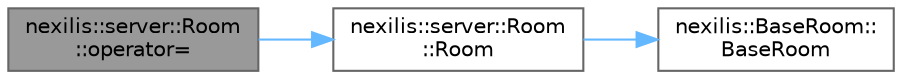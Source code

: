 digraph "nexilis::server::Room::operator="
{
 // LATEX_PDF_SIZE
  bgcolor="transparent";
  edge [fontname=Helvetica,fontsize=10,labelfontname=Helvetica,labelfontsize=10];
  node [fontname=Helvetica,fontsize=10,shape=box,height=0.2,width=0.4];
  rankdir="LR";
  Node1 [id="Node000001",label="nexilis::server::Room\l::operator=",height=0.2,width=0.4,color="gray40", fillcolor="grey60", style="filled", fontcolor="black",tooltip="Deleted copy assignment operator."];
  Node1 -> Node2 [id="edge1_Node000001_Node000002",color="steelblue1",style="solid",tooltip=" "];
  Node2 [id="Node000002",label="nexilis::server::Room\l::Room",height=0.2,width=0.4,color="grey40", fillcolor="white", style="filled",URL="$d1/d01/classnexilis_1_1server_1_1Room.html#a012f91530eafea5e7a36c9b9198057df",tooltip="Constructor."];
  Node2 -> Node3 [id="edge2_Node000002_Node000003",color="steelblue1",style="solid",tooltip=" "];
  Node3 [id="Node000003",label="nexilis::BaseRoom::\lBaseRoom",height=0.2,width=0.4,color="grey40", fillcolor="white", style="filled",URL="$da/d49/classnexilis_1_1BaseRoom.html#af07e2b514f1b716c5a243389abc3f848",tooltip="Constructor."];
}
